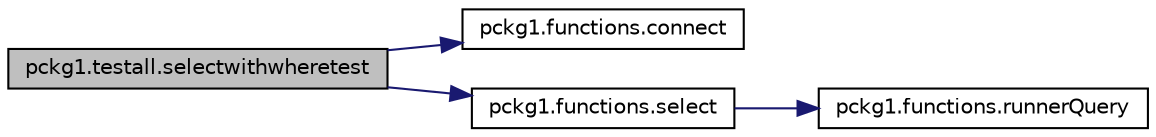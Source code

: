 digraph "pckg1.testall.selectwithwheretest"
{
  edge [fontname="Helvetica",fontsize="10",labelfontname="Helvetica",labelfontsize="10"];
  node [fontname="Helvetica",fontsize="10",shape=record];
  rankdir="LR";
  Node1 [label="pckg1.testall.selectwithwheretest",height=0.2,width=0.4,color="black", fillcolor="grey75", style="filled", fontcolor="black"];
  Node1 -> Node2 [color="midnightblue",fontsize="10",style="solid",fontname="Helvetica"];
  Node2 [label="pckg1.functions.connect",height=0.2,width=0.4,color="black", fillcolor="white", style="filled",URL="$classpckg1_1_1functions.html#a03c43be015166ff328685e2d22dac4d1"];
  Node1 -> Node3 [color="midnightblue",fontsize="10",style="solid",fontname="Helvetica"];
  Node3 [label="pckg1.functions.select",height=0.2,width=0.4,color="black", fillcolor="white", style="filled",URL="$classpckg1_1_1functions.html#a04fcfa77404e589f8525556732c47e6e"];
  Node3 -> Node4 [color="midnightblue",fontsize="10",style="solid",fontname="Helvetica"];
  Node4 [label="pckg1.functions.runnerQuery",height=0.2,width=0.4,color="black", fillcolor="white", style="filled",URL="$classpckg1_1_1functions.html#aedbb9931412796dd8d6e583722047a05"];
}
